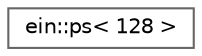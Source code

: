 digraph "Graphical Class Hierarchy"
{
 // LATEX_PDF_SIZE
  bgcolor="transparent";
  edge [fontname=Helvetica,fontsize=10,labelfontname=Helvetica,labelfontsize=10];
  node [fontname=Helvetica,fontsize=10,shape=box,height=0.2,width=0.4];
  rankdir="LR";
  Node0 [id="Node000000",label="ein::ps\< 128 \>",height=0.2,width=0.4,color="grey40", fillcolor="white", style="filled",URL="$d7/dc1/namespaceein.html#d6/dde/structein_1_1ps_3_01128_01_4",tooltip=" "];
}
